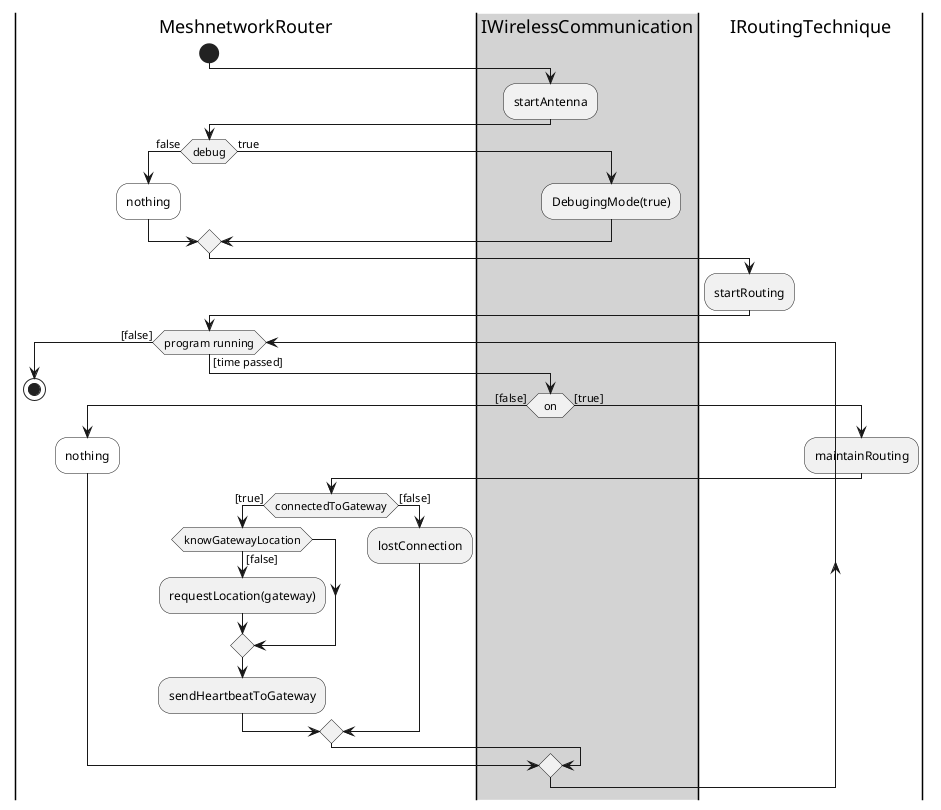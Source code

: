 @startuml
|MeshnetworkRouter|
start
|IWirelessCommunication|
:startAntenna;
|MeshnetworkRouter|
if(debug) then (false)
#white:nothing;
else(true)
|#lightgrey|IWirelessCommunication|
:DebugingMode(true);
|MeshnetworkRouter|
endif
|IRoutingTechnique|
:startRouting;
|MeshnetworkRouter|
	while (program running) is ([time passed])
|IWirelessCommunication|

    if(on) then ([false])
|MeshnetworkRouter|
#white:nothing;
    else ([true])
    |IRoutingTechnique|
    :maintainRouting;
    |MeshnetworkRouter|
    if(connectedToGateway) then([true])

    	if(knowGatewayLocation) then ([false])
        :requestLocation(gateway);
        endif
        :sendHeartbeatToGateway;
    else ([false])
    :lostConnection;
    endif
    endif
    endwhile ([false])
stop
@enduml